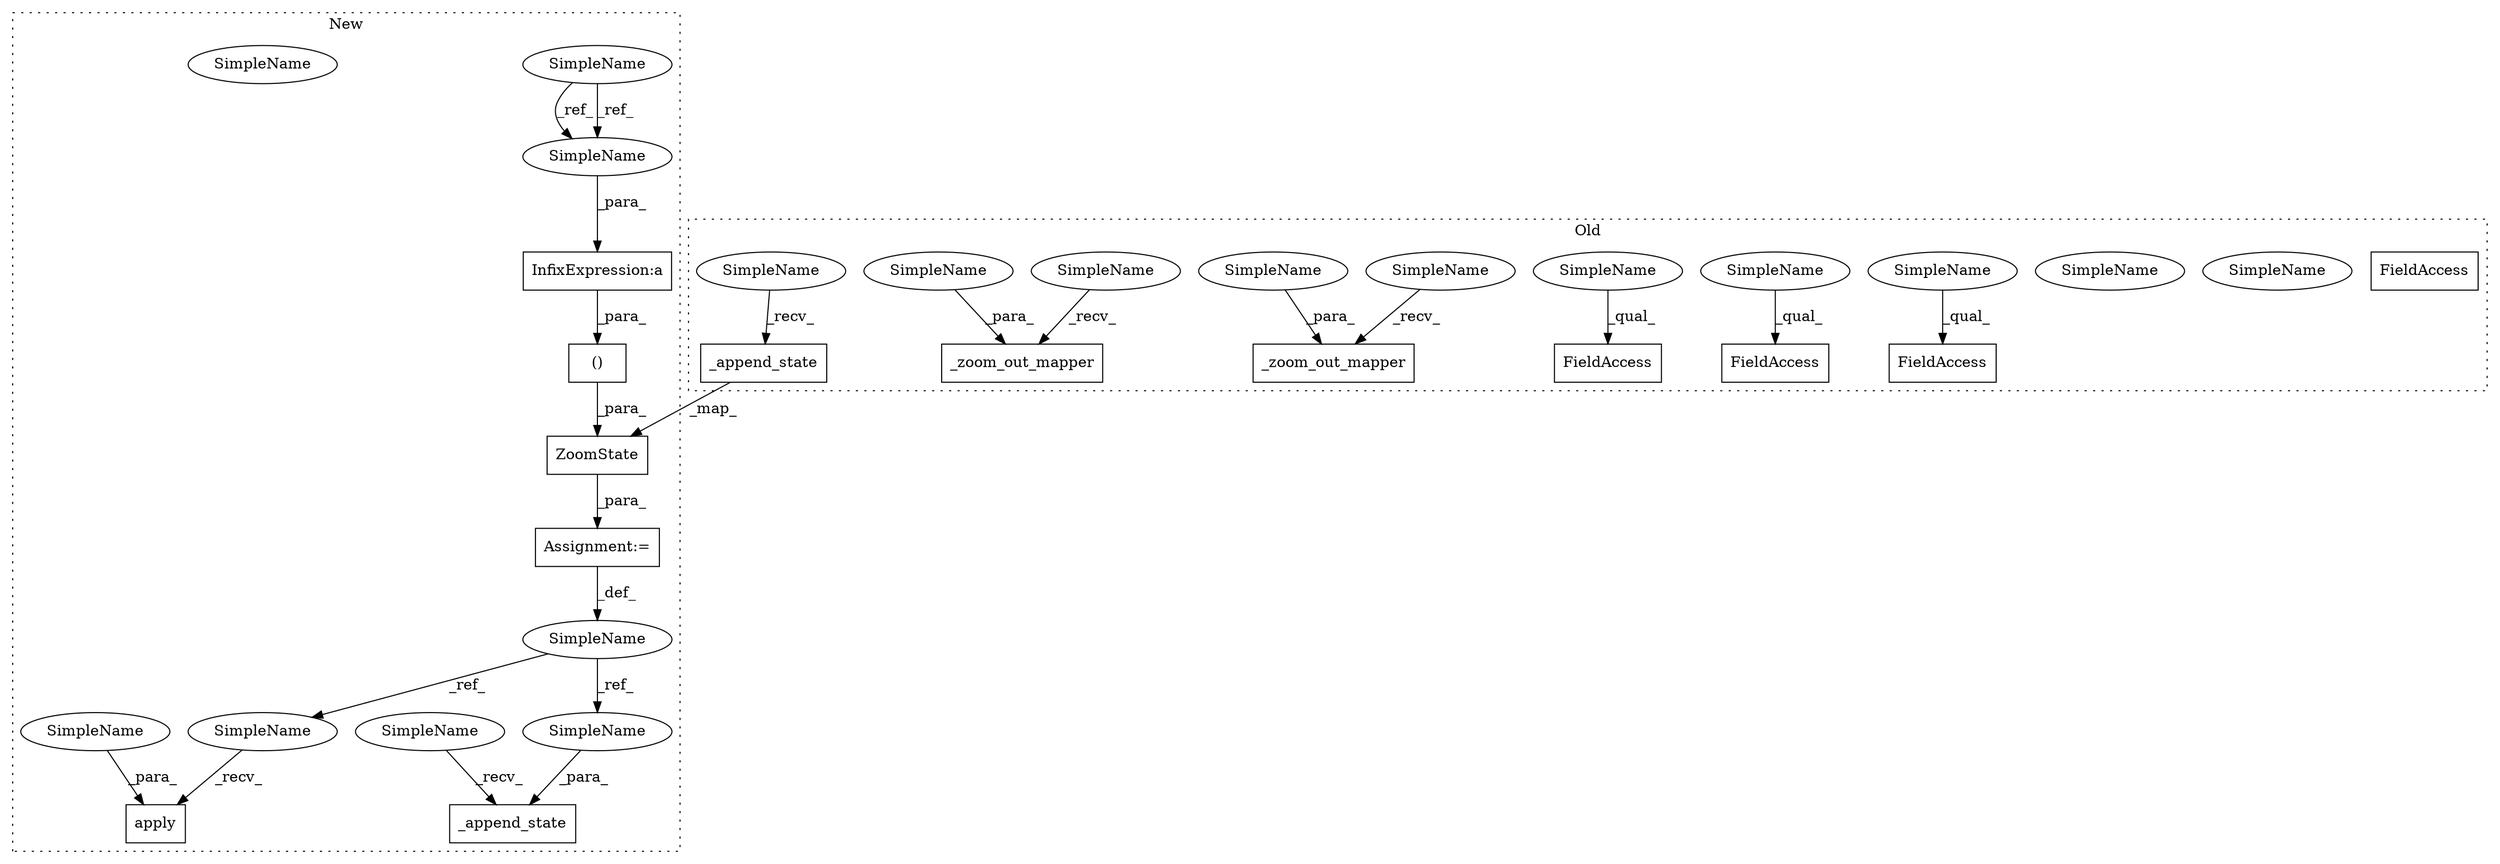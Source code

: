 digraph G {
subgraph cluster0 {
1 [label="_zoom_out_mapper" a="32" s="4155,4185" l="17,1" shape="box"];
6 [label="_append_state" a="32" s="4237,4305" l="19,2" shape="box"];
9 [label="_zoom_out_mapper" a="32" s="4021,4051" l="17,1" shape="box"];
11 [label="FieldAccess" a="22" s="4194" l="18" shape="box"];
12 [label="FieldAccess" a="22" s="4115" l="14" shape="box"];
13 [label="FieldAccess" a="22" s="3981" l="14" shape="box"];
14 [label="FieldAccess" a="22" s="3931" l="14" shape="box"];
17 [label="SimpleName" a="42" s="4045" l="6" shape="ellipse"];
18 [label="SimpleName" a="42" s="4179" l="6" shape="ellipse"];
20 [label="SimpleName" a="42" s="3981" l="4" shape="ellipse"];
21 [label="SimpleName" a="42" s="4016" l="4" shape="ellipse"];
22 [label="SimpleName" a="42" s="3931" l="4" shape="ellipse"];
23 [label="SimpleName" a="42" s="4150" l="4" shape="ellipse"];
24 [label="SimpleName" a="42" s="4115" l="4" shape="ellipse"];
25 [label="SimpleName" a="42" s="4232" l="4" shape="ellipse"];
30 [label="SimpleName" a="42" s="4179" l="6" shape="ellipse"];
31 [label="SimpleName" a="42" s="4045" l="6" shape="ellipse"];
label = "Old";
style="dotted";
}
subgraph cluster1 {
2 [label="apply" a="32" s="5221,5231" l="6,1" shape="box"];
3 [label="InfixExpression:a" a="27" s="5057" l="3" shape="box"];
4 [label="()" a="106" s="5155" l="47" shape="box"];
5 [label="_append_state" a="32" s="5284,5308" l="14,1" shape="box"];
7 [label="ZoomState" a="32" s="5084,5202" l="15,2" shape="box"];
8 [label="SimpleName" a="42" s="5073" l="10" shape="ellipse"];
10 [label="SimpleName" a="42" s="4949" l="6" shape="ellipse"];
15 [label="Assignment:=" a="7" s="5083" l="1" shape="box"];
16 [label="SimpleName" a="42" s="5060" l="6" shape="ellipse"];
19 [label="SimpleName" a="42" s="5060" l="6" shape="ellipse"];
26 [label="SimpleName" a="42" s="5279" l="4" shape="ellipse"];
27 [label="SimpleName" a="42" s="5227" l="4" shape="ellipse"];
28 [label="SimpleName" a="42" s="5298" l="10" shape="ellipse"];
29 [label="SimpleName" a="42" s="5210" l="10" shape="ellipse"];
label = "New";
style="dotted";
}
3 -> 4 [label="_para_"];
4 -> 7 [label="_para_"];
6 -> 7 [label="_map_"];
7 -> 15 [label="_para_"];
8 -> 29 [label="_ref_"];
8 -> 28 [label="_ref_"];
10 -> 19 [label="_ref_"];
10 -> 19 [label="_ref_"];
15 -> 8 [label="_def_"];
19 -> 3 [label="_para_"];
20 -> 13 [label="_qual_"];
21 -> 9 [label="_recv_"];
22 -> 14 [label="_qual_"];
23 -> 1 [label="_recv_"];
24 -> 12 [label="_qual_"];
25 -> 6 [label="_recv_"];
26 -> 5 [label="_recv_"];
27 -> 2 [label="_para_"];
28 -> 5 [label="_para_"];
29 -> 2 [label="_recv_"];
30 -> 1 [label="_para_"];
31 -> 9 [label="_para_"];
}